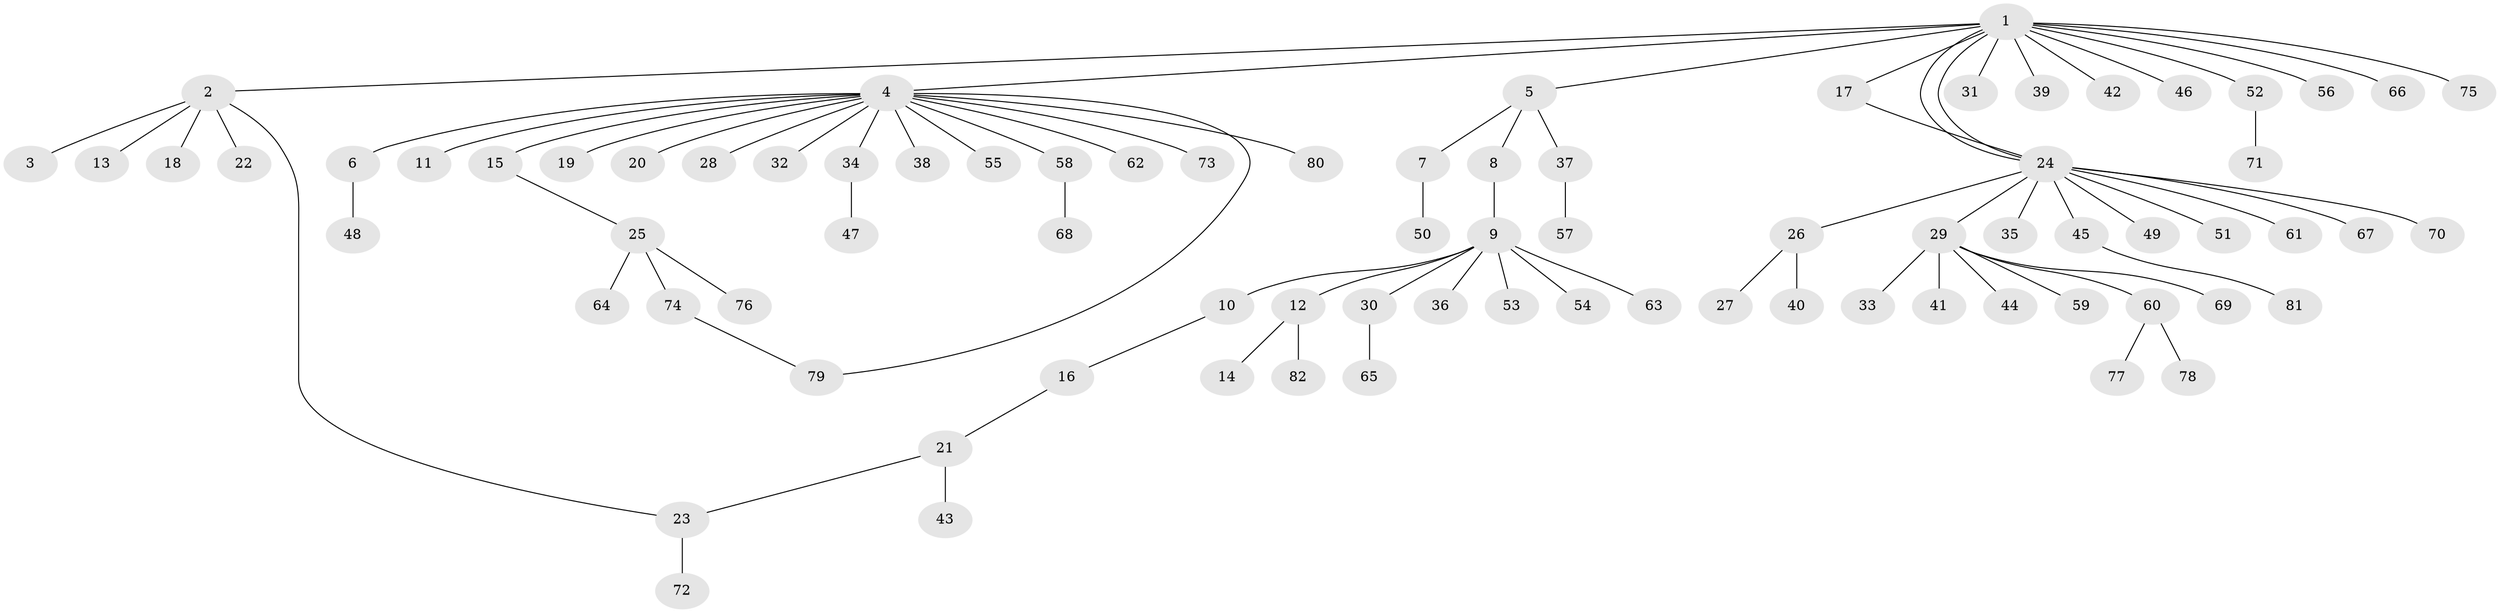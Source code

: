 // Generated by graph-tools (version 1.1) at 2025/14/03/09/25 04:14:31]
// undirected, 82 vertices, 85 edges
graph export_dot {
graph [start="1"]
  node [color=gray90,style=filled];
  1;
  2;
  3;
  4;
  5;
  6;
  7;
  8;
  9;
  10;
  11;
  12;
  13;
  14;
  15;
  16;
  17;
  18;
  19;
  20;
  21;
  22;
  23;
  24;
  25;
  26;
  27;
  28;
  29;
  30;
  31;
  32;
  33;
  34;
  35;
  36;
  37;
  38;
  39;
  40;
  41;
  42;
  43;
  44;
  45;
  46;
  47;
  48;
  49;
  50;
  51;
  52;
  53;
  54;
  55;
  56;
  57;
  58;
  59;
  60;
  61;
  62;
  63;
  64;
  65;
  66;
  67;
  68;
  69;
  70;
  71;
  72;
  73;
  74;
  75;
  76;
  77;
  78;
  79;
  80;
  81;
  82;
  1 -- 2;
  1 -- 4;
  1 -- 5;
  1 -- 17;
  1 -- 24;
  1 -- 24;
  1 -- 31;
  1 -- 39;
  1 -- 42;
  1 -- 46;
  1 -- 52;
  1 -- 56;
  1 -- 66;
  1 -- 75;
  2 -- 3;
  2 -- 13;
  2 -- 18;
  2 -- 22;
  2 -- 23;
  4 -- 6;
  4 -- 11;
  4 -- 15;
  4 -- 19;
  4 -- 20;
  4 -- 28;
  4 -- 32;
  4 -- 34;
  4 -- 38;
  4 -- 55;
  4 -- 58;
  4 -- 62;
  4 -- 73;
  4 -- 79;
  4 -- 80;
  5 -- 7;
  5 -- 8;
  5 -- 37;
  6 -- 48;
  7 -- 50;
  8 -- 9;
  9 -- 10;
  9 -- 12;
  9 -- 30;
  9 -- 36;
  9 -- 53;
  9 -- 54;
  9 -- 63;
  10 -- 16;
  12 -- 14;
  12 -- 82;
  15 -- 25;
  16 -- 21;
  17 -- 24;
  21 -- 23;
  21 -- 43;
  23 -- 72;
  24 -- 26;
  24 -- 29;
  24 -- 35;
  24 -- 45;
  24 -- 49;
  24 -- 51;
  24 -- 61;
  24 -- 67;
  24 -- 70;
  25 -- 64;
  25 -- 74;
  25 -- 76;
  26 -- 27;
  26 -- 40;
  29 -- 33;
  29 -- 41;
  29 -- 44;
  29 -- 59;
  29 -- 60;
  29 -- 69;
  30 -- 65;
  34 -- 47;
  37 -- 57;
  45 -- 81;
  52 -- 71;
  58 -- 68;
  60 -- 77;
  60 -- 78;
  74 -- 79;
}
